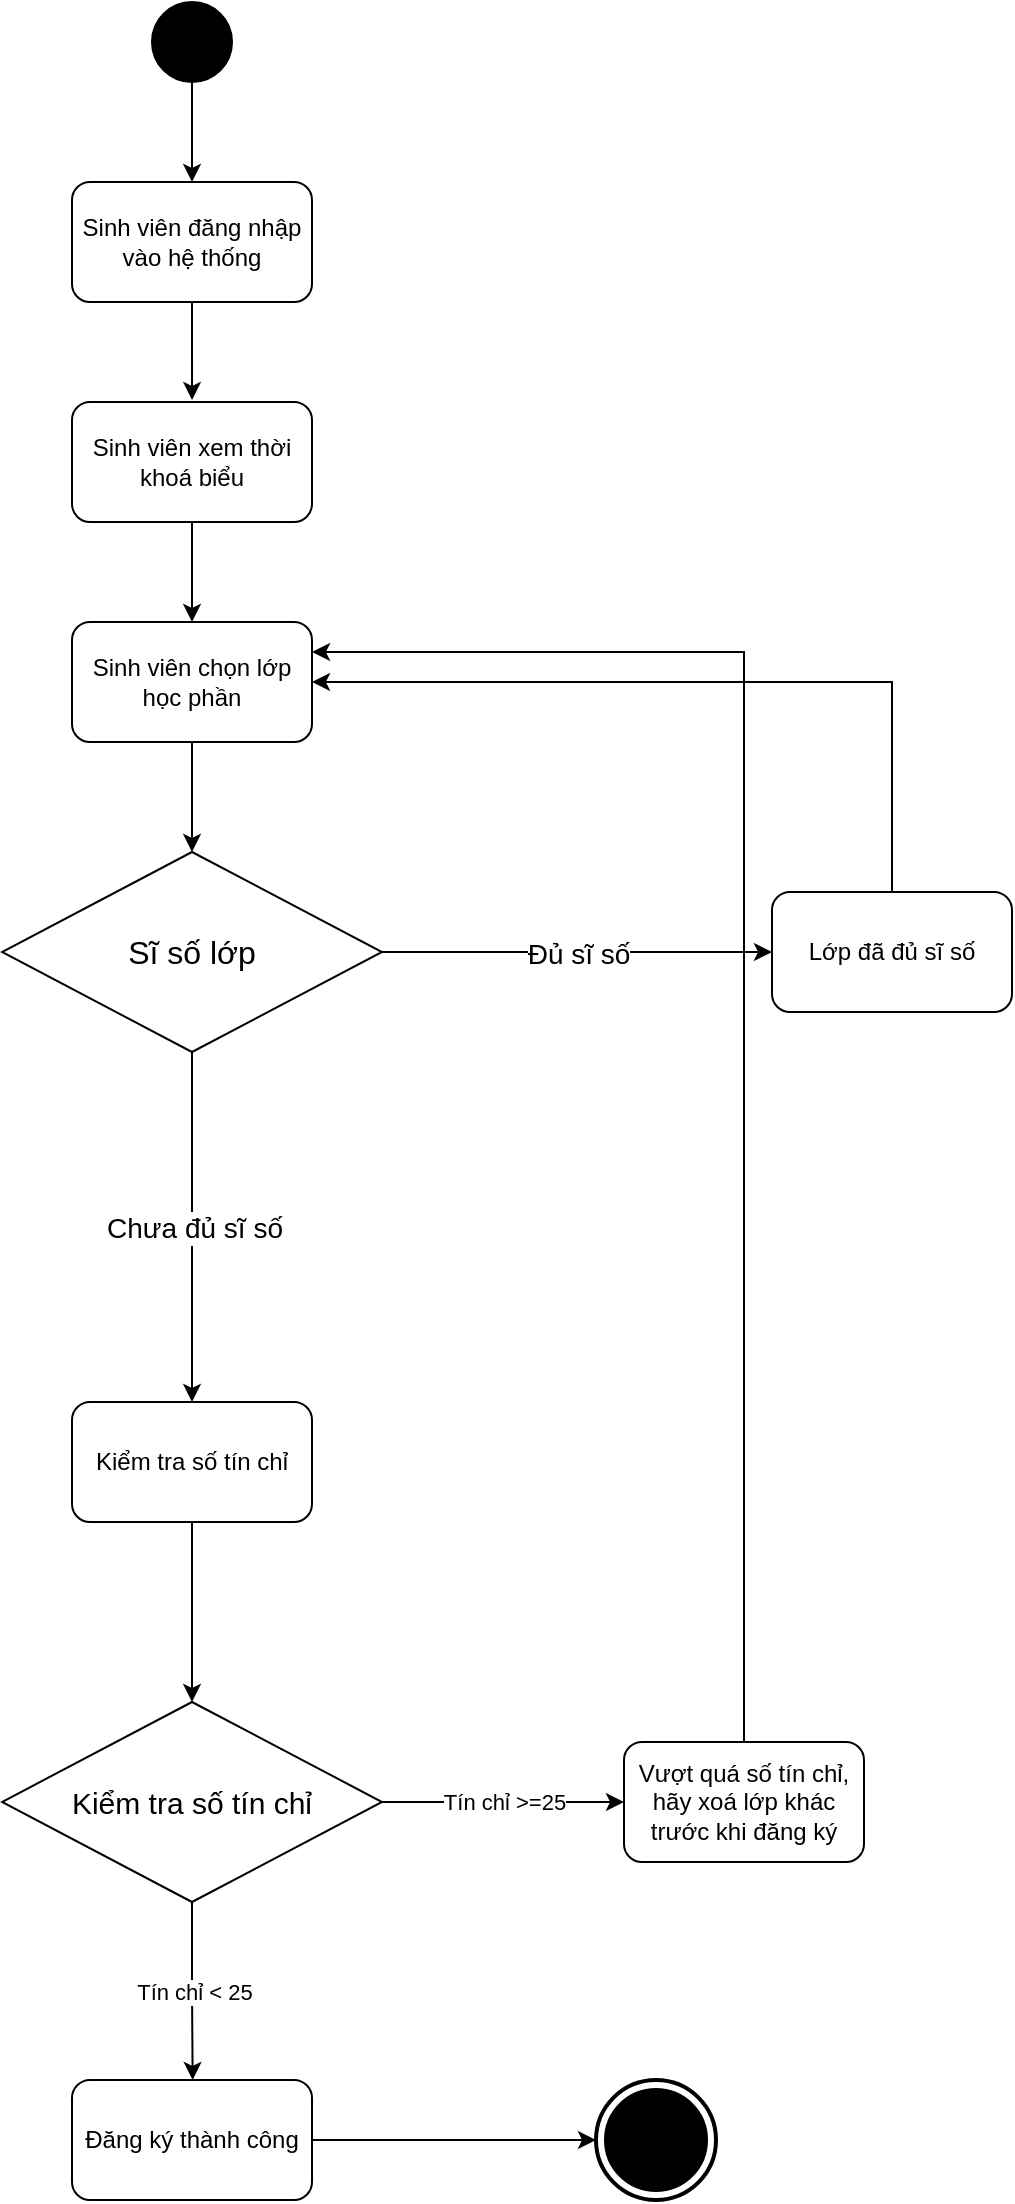 <mxfile version="24.7.17">
  <diagram id="C5RBs43oDa-KdzZeNtuy" name="Page-1">
    <mxGraphModel dx="2360" dy="1857" grid="1" gridSize="10" guides="1" tooltips="1" connect="1" arrows="1" fold="1" page="1" pageScale="1" pageWidth="827" pageHeight="1169" math="0" shadow="0">
      <root>
        <mxCell id="WIyWlLk6GJQsqaUBKTNV-0" />
        <mxCell id="WIyWlLk6GJQsqaUBKTNV-1" parent="WIyWlLk6GJQsqaUBKTNV-0" />
        <mxCell id="AbsbwWx8zJ8jb8zRKQNE-26" style="edgeStyle=orthogonalEdgeStyle;rounded=0;orthogonalLoop=1;jettySize=auto;html=1;exitX=0.5;exitY=1;exitDx=0;exitDy=0;entryX=0.5;entryY=0;entryDx=0;entryDy=0;" edge="1" parent="WIyWlLk6GJQsqaUBKTNV-1" source="AbsbwWx8zJ8jb8zRKQNE-0" target="AbsbwWx8zJ8jb8zRKQNE-1">
          <mxGeometry relative="1" as="geometry" />
        </mxCell>
        <mxCell id="AbsbwWx8zJ8jb8zRKQNE-0" value="" style="ellipse;whiteSpace=wrap;html=1;aspect=fixed;fillColor=#000000;" vertex="1" parent="WIyWlLk6GJQsqaUBKTNV-1">
          <mxGeometry x="118" y="41" width="40" height="40" as="geometry" />
        </mxCell>
        <mxCell id="AbsbwWx8zJ8jb8zRKQNE-27" style="edgeStyle=orthogonalEdgeStyle;rounded=0;orthogonalLoop=1;jettySize=auto;html=1;exitX=0.5;exitY=1;exitDx=0;exitDy=0;" edge="1" parent="WIyWlLk6GJQsqaUBKTNV-1" source="AbsbwWx8zJ8jb8zRKQNE-1">
          <mxGeometry relative="1" as="geometry">
            <mxPoint x="138.026" y="240" as="targetPoint" />
          </mxGeometry>
        </mxCell>
        <mxCell id="AbsbwWx8zJ8jb8zRKQNE-1" value="Sinh viên đăng nhập vào hệ thống" style="rounded=1;whiteSpace=wrap;html=1;" vertex="1" parent="WIyWlLk6GJQsqaUBKTNV-1">
          <mxGeometry x="78" y="131" width="120" height="60" as="geometry" />
        </mxCell>
        <mxCell id="AbsbwWx8zJ8jb8zRKQNE-28" style="edgeStyle=orthogonalEdgeStyle;rounded=0;orthogonalLoop=1;jettySize=auto;html=1;exitX=0.5;exitY=1;exitDx=0;exitDy=0;entryX=0.5;entryY=0;entryDx=0;entryDy=0;" edge="1" parent="WIyWlLk6GJQsqaUBKTNV-1" source="AbsbwWx8zJ8jb8zRKQNE-2" target="AbsbwWx8zJ8jb8zRKQNE-3">
          <mxGeometry relative="1" as="geometry" />
        </mxCell>
        <mxCell id="AbsbwWx8zJ8jb8zRKQNE-2" value="Sinh viên xem thời khoá biểu" style="rounded=1;whiteSpace=wrap;html=1;" vertex="1" parent="WIyWlLk6GJQsqaUBKTNV-1">
          <mxGeometry x="78" y="241" width="120" height="60" as="geometry" />
        </mxCell>
        <mxCell id="AbsbwWx8zJ8jb8zRKQNE-29" style="edgeStyle=orthogonalEdgeStyle;rounded=0;orthogonalLoop=1;jettySize=auto;html=1;exitX=0.5;exitY=1;exitDx=0;exitDy=0;entryX=0.5;entryY=0;entryDx=0;entryDy=0;" edge="1" parent="WIyWlLk6GJQsqaUBKTNV-1" source="AbsbwWx8zJ8jb8zRKQNE-3" target="AbsbwWx8zJ8jb8zRKQNE-4">
          <mxGeometry relative="1" as="geometry" />
        </mxCell>
        <mxCell id="AbsbwWx8zJ8jb8zRKQNE-3" value="Sinh viên chọn lớp học phần" style="rounded=1;whiteSpace=wrap;html=1;" vertex="1" parent="WIyWlLk6GJQsqaUBKTNV-1">
          <mxGeometry x="78" y="351" width="120" height="60" as="geometry" />
        </mxCell>
        <mxCell id="AbsbwWx8zJ8jb8zRKQNE-5" value="&lt;font style=&quot;font-size: 14px;&quot;&gt;Đủ sĩ số&lt;/font&gt;" style="edgeStyle=orthogonalEdgeStyle;rounded=0;orthogonalLoop=1;jettySize=auto;html=1;" edge="1" parent="WIyWlLk6GJQsqaUBKTNV-1" source="AbsbwWx8zJ8jb8zRKQNE-4">
          <mxGeometry relative="1" as="geometry">
            <mxPoint x="428" y="516" as="targetPoint" />
          </mxGeometry>
        </mxCell>
        <mxCell id="AbsbwWx8zJ8jb8zRKQNE-6" value="&lt;font style=&quot;font-size: 14px;&quot;&gt;Chưa đủ sĩ số&lt;/font&gt;" style="edgeStyle=orthogonalEdgeStyle;rounded=0;orthogonalLoop=1;jettySize=auto;html=1;exitX=0.5;exitY=1;exitDx=0;exitDy=0;" edge="1" parent="WIyWlLk6GJQsqaUBKTNV-1" source="AbsbwWx8zJ8jb8zRKQNE-4">
          <mxGeometry relative="1" as="geometry">
            <mxPoint x="138" y="741" as="targetPoint" />
          </mxGeometry>
        </mxCell>
        <mxCell id="AbsbwWx8zJ8jb8zRKQNE-4" value="&lt;font style=&quot;font-size: 16px;&quot;&gt;Sĩ số lớp&lt;/font&gt;" style="rhombus;whiteSpace=wrap;html=1;" vertex="1" parent="WIyWlLk6GJQsqaUBKTNV-1">
          <mxGeometry x="43" y="466" width="190" height="100" as="geometry" />
        </mxCell>
        <mxCell id="AbsbwWx8zJ8jb8zRKQNE-9" style="edgeStyle=orthogonalEdgeStyle;rounded=0;orthogonalLoop=1;jettySize=auto;html=1;exitX=0.5;exitY=0;exitDx=0;exitDy=0;entryX=1;entryY=0.5;entryDx=0;entryDy=0;" edge="1" parent="WIyWlLk6GJQsqaUBKTNV-1" source="AbsbwWx8zJ8jb8zRKQNE-7" target="AbsbwWx8zJ8jb8zRKQNE-3">
          <mxGeometry relative="1" as="geometry" />
        </mxCell>
        <mxCell id="AbsbwWx8zJ8jb8zRKQNE-7" value="Lớp đã đủ sĩ số" style="rounded=1;whiteSpace=wrap;html=1;" vertex="1" parent="WIyWlLk6GJQsqaUBKTNV-1">
          <mxGeometry x="428" y="486" width="120" height="60" as="geometry" />
        </mxCell>
        <mxCell id="AbsbwWx8zJ8jb8zRKQNE-30" style="edgeStyle=orthogonalEdgeStyle;rounded=0;orthogonalLoop=1;jettySize=auto;html=1;exitX=0.5;exitY=1;exitDx=0;exitDy=0;entryX=0.5;entryY=0;entryDx=0;entryDy=0;" edge="1" parent="WIyWlLk6GJQsqaUBKTNV-1" source="AbsbwWx8zJ8jb8zRKQNE-10" target="AbsbwWx8zJ8jb8zRKQNE-11">
          <mxGeometry relative="1" as="geometry" />
        </mxCell>
        <mxCell id="AbsbwWx8zJ8jb8zRKQNE-10" value="Kiểm tra số tín chỉ" style="rounded=1;whiteSpace=wrap;html=1;" vertex="1" parent="WIyWlLk6GJQsqaUBKTNV-1">
          <mxGeometry x="78" y="741" width="120" height="60" as="geometry" />
        </mxCell>
        <mxCell id="AbsbwWx8zJ8jb8zRKQNE-12" value="Tín chỉ &amp;gt;=25" style="edgeStyle=orthogonalEdgeStyle;rounded=0;orthogonalLoop=1;jettySize=auto;html=1;exitX=1;exitY=0.5;exitDx=0;exitDy=0;entryX=0;entryY=0.5;entryDx=0;entryDy=0;" edge="1" parent="WIyWlLk6GJQsqaUBKTNV-1" source="AbsbwWx8zJ8jb8zRKQNE-11" target="AbsbwWx8zJ8jb8zRKQNE-13">
          <mxGeometry relative="1" as="geometry">
            <mxPoint x="420" y="941" as="targetPoint" />
          </mxGeometry>
        </mxCell>
        <mxCell id="AbsbwWx8zJ8jb8zRKQNE-21" value="Tín chỉ &amp;lt; 25" style="edgeStyle=orthogonalEdgeStyle;rounded=0;orthogonalLoop=1;jettySize=auto;html=1;exitX=0.5;exitY=1;exitDx=0;exitDy=0;" edge="1" parent="WIyWlLk6GJQsqaUBKTNV-1" source="AbsbwWx8zJ8jb8zRKQNE-11">
          <mxGeometry relative="1" as="geometry">
            <mxPoint x="138.333" y="1080" as="targetPoint" />
          </mxGeometry>
        </mxCell>
        <mxCell id="AbsbwWx8zJ8jb8zRKQNE-11" value="&lt;font style=&quot;font-size: 15px;&quot;&gt;Kiểm tra số tín chỉ&lt;/font&gt;" style="rhombus;whiteSpace=wrap;html=1;" vertex="1" parent="WIyWlLk6GJQsqaUBKTNV-1">
          <mxGeometry x="43" y="891" width="190" height="100" as="geometry" />
        </mxCell>
        <mxCell id="AbsbwWx8zJ8jb8zRKQNE-20" style="edgeStyle=orthogonalEdgeStyle;rounded=0;orthogonalLoop=1;jettySize=auto;html=1;exitX=0.5;exitY=0;exitDx=0;exitDy=0;entryX=1;entryY=0.25;entryDx=0;entryDy=0;" edge="1" parent="WIyWlLk6GJQsqaUBKTNV-1" source="AbsbwWx8zJ8jb8zRKQNE-13" target="AbsbwWx8zJ8jb8zRKQNE-3">
          <mxGeometry relative="1" as="geometry" />
        </mxCell>
        <mxCell id="AbsbwWx8zJ8jb8zRKQNE-13" value="Vượt quá số tín chỉ, hãy xoá lớp khác trước khi đăng ký" style="rounded=1;whiteSpace=wrap;html=1;" vertex="1" parent="WIyWlLk6GJQsqaUBKTNV-1">
          <mxGeometry x="354" y="911" width="120" height="60" as="geometry" />
        </mxCell>
        <mxCell id="AbsbwWx8zJ8jb8zRKQNE-23" style="edgeStyle=orthogonalEdgeStyle;rounded=0;orthogonalLoop=1;jettySize=auto;html=1;exitX=1;exitY=0.5;exitDx=0;exitDy=0;" edge="1" parent="WIyWlLk6GJQsqaUBKTNV-1" source="AbsbwWx8zJ8jb8zRKQNE-22">
          <mxGeometry relative="1" as="geometry">
            <mxPoint x="340" y="1110" as="targetPoint" />
          </mxGeometry>
        </mxCell>
        <mxCell id="AbsbwWx8zJ8jb8zRKQNE-22" value="Đăng ký thành công" style="rounded=1;whiteSpace=wrap;html=1;" vertex="1" parent="WIyWlLk6GJQsqaUBKTNV-1">
          <mxGeometry x="78" y="1080" width="120" height="60" as="geometry" />
        </mxCell>
        <mxCell id="AbsbwWx8zJ8jb8zRKQNE-24" value="" style="strokeWidth=2;html=1;shape=mxgraph.flowchart.start_2;whiteSpace=wrap;" vertex="1" parent="WIyWlLk6GJQsqaUBKTNV-1">
          <mxGeometry x="340" y="1080" width="60" height="60" as="geometry" />
        </mxCell>
        <mxCell id="AbsbwWx8zJ8jb8zRKQNE-25" value="" style="strokeWidth=2;html=1;shape=mxgraph.flowchart.start_2;whiteSpace=wrap;fillColor=#000000;" vertex="1" parent="WIyWlLk6GJQsqaUBKTNV-1">
          <mxGeometry x="345" y="1085" width="50" height="50" as="geometry" />
        </mxCell>
      </root>
    </mxGraphModel>
  </diagram>
</mxfile>
